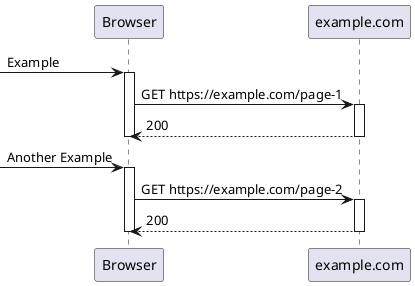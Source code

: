 @startuml

participant Browser

->Browser : Example
activate Browser
Browser->"example.com" ++ : GET https://example.com/page-1
return 200
deactivate Browser
->Browser : Another Example
activate Browser
Browser->"example.com" ++ : GET https://example.com/page-2
return 200
deactivate Browser

@enduml
